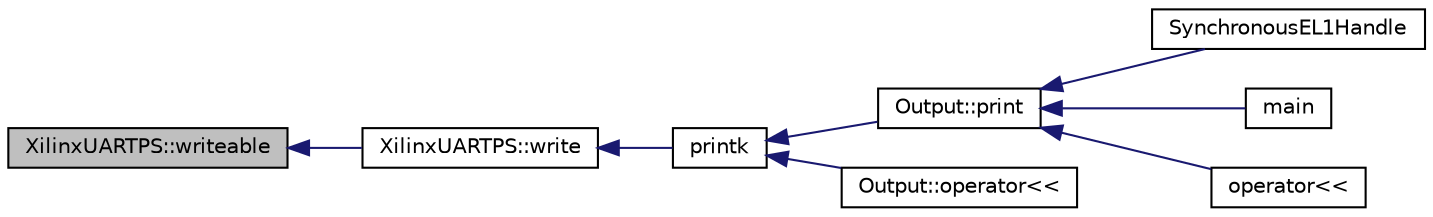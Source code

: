 digraph "XilinxUARTPS::writeable"
{
  edge [fontname="Helvetica",fontsize="10",labelfontname="Helvetica",labelfontsize="10"];
  node [fontname="Helvetica",fontsize="10",shape=record];
  rankdir="LR";
  Node25 [label="XilinxUARTPS::writeable",height=0.2,width=0.4,color="black", fillcolor="grey75", style="filled", fontcolor="black"];
  Node25 -> Node26 [dir="back",color="midnightblue",fontsize="10",style="solid",fontname="Helvetica"];
  Node26 [label="XilinxUARTPS::write",height=0.2,width=0.4,color="black", fillcolor="white", style="filled",URL="$df/d5b/class_xilinx_u_a_r_t_p_s.html#a0751411da7f8ecb3a43c84ac74eb6256"];
  Node26 -> Node27 [dir="back",color="midnightblue",fontsize="10",style="solid",fontname="Helvetica"];
  Node27 [label="printk",height=0.2,width=0.4,color="black", fillcolor="white", style="filled",URL="$d8/d06/printk__zcu102_8cpp.html#a8af92b5d9611db79b3408fe71c73ec72"];
  Node27 -> Node28 [dir="back",color="midnightblue",fontsize="10",style="solid",fontname="Helvetica"];
  Node28 [label="Output::print",height=0.2,width=0.4,color="black", fillcolor="white", style="filled",URL="$db/db4/class_output.html#a9b805f9866e80ecde51f3b166bc32f29"];
  Node28 -> Node29 [dir="back",color="midnightblue",fontsize="10",style="solid",fontname="Helvetica"];
  Node29 [label="SynchronousEL1Handle",height=0.2,width=0.4,color="black", fillcolor="white", style="filled",URL="$dd/d12/exceptions_8cpp.html#adf8fdfc202648f336df261faf22abf24"];
  Node28 -> Node30 [dir="back",color="midnightblue",fontsize="10",style="solid",fontname="Helvetica"];
  Node30 [label="main",height=0.2,width=0.4,color="black", fillcolor="white", style="filled",URL="$d6/d3e/main__run__kernel__application_8cpp.html#ae66f6b31b5ad750f1fe042a706a4e3d4"];
  Node28 -> Node31 [dir="back",color="midnightblue",fontsize="10",style="solid",fontname="Helvetica"];
  Node31 [label="operator\<\<",height=0.2,width=0.4,color="black", fillcolor="white", style="filled",URL="$da/d40/_string_ref_8cpp.html#a6e094ad7b8570af1342b895d03c91a8e"];
  Node27 -> Node32 [dir="back",color="midnightblue",fontsize="10",style="solid",fontname="Helvetica"];
  Node32 [label="Output::operator\<\<",height=0.2,width=0.4,color="black", fillcolor="white", style="filled",URL="$db/db4/class_output.html#a1ea61e0a1a5922776089404f6b98ae8c"];
}
